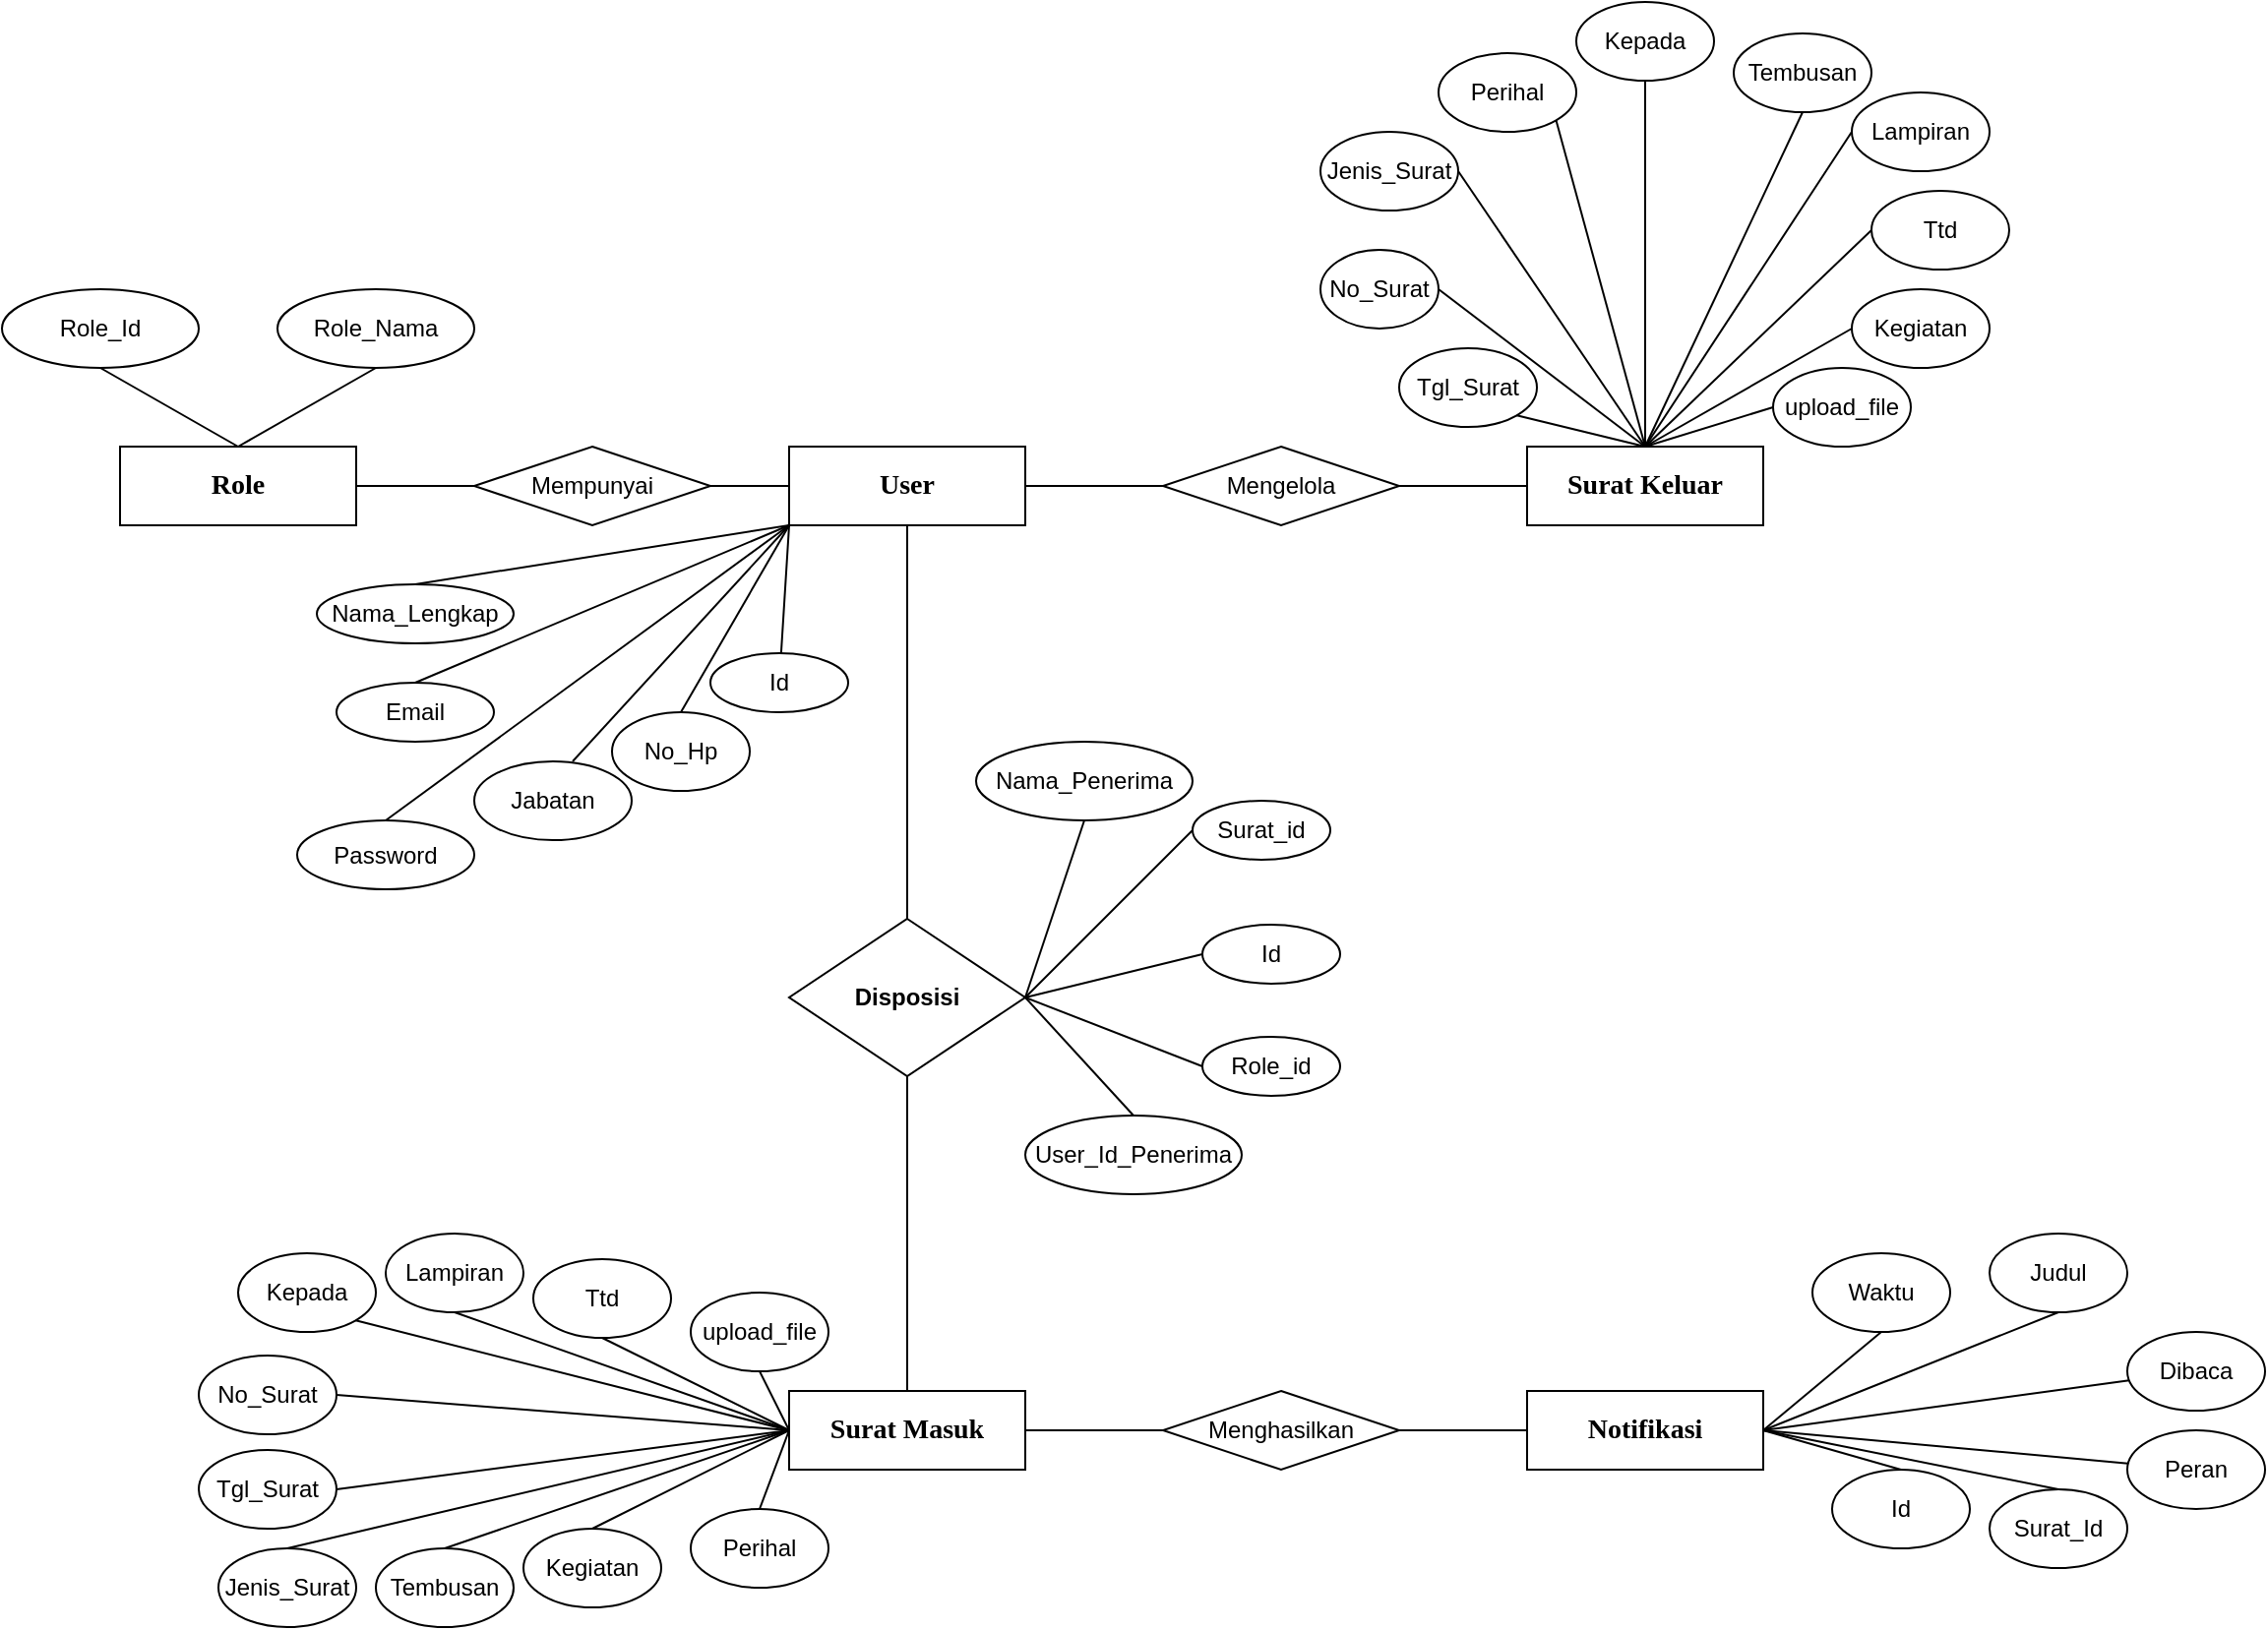 <mxfile version="21.0.6" type="device"><diagram id="R2lEEEUBdFMjLlhIrx00" name="Page-1"><mxGraphModel dx="3960" dy="2533" grid="1" gridSize="10" guides="1" tooltips="1" connect="1" arrows="1" fold="1" page="1" pageScale="1" pageWidth="850" pageHeight="1100" math="0" shadow="0" extFonts="Permanent Marker^https://fonts.googleapis.com/css?family=Permanent+Marker"><root><mxCell id="0"/><mxCell id="1" parent="0"/><mxCell id="XWUYx1Y5rwJmazg754qc-1" value="&lt;b&gt;&lt;font style=&quot;font-size: 14px;&quot; face=&quot;Times New Roman&quot;&gt;Role&lt;/font&gt;&lt;/b&gt;" style="rounded=0;whiteSpace=wrap;html=1;" parent="1" vertex="1"><mxGeometry x="-30" y="200" width="120" height="40" as="geometry"/></mxCell><mxCell id="XWUYx1Y5rwJmazg754qc-2" value="Role_Id" style="ellipse;whiteSpace=wrap;html=1;" parent="1" vertex="1"><mxGeometry x="-90" y="120" width="100" height="40" as="geometry"/></mxCell><mxCell id="XWUYx1Y5rwJmazg754qc-3" value="Role_Nama" style="ellipse;whiteSpace=wrap;html=1;" parent="1" vertex="1"><mxGeometry x="50" y="120" width="100" height="40" as="geometry"/></mxCell><mxCell id="XWUYx1Y5rwJmazg754qc-5" value="" style="endArrow=none;html=1;rounded=0;exitX=0.5;exitY=0;exitDx=0;exitDy=0;entryX=0.5;entryY=1;entryDx=0;entryDy=0;" parent="1" source="XWUYx1Y5rwJmazg754qc-1" target="XWUYx1Y5rwJmazg754qc-2" edge="1"><mxGeometry width="50" height="50" relative="1" as="geometry"><mxPoint x="350" y="320" as="sourcePoint"/><mxPoint x="400" y="270" as="targetPoint"/></mxGeometry></mxCell><mxCell id="XWUYx1Y5rwJmazg754qc-6" value="" style="endArrow=none;html=1;rounded=0;exitX=0.5;exitY=0;exitDx=0;exitDy=0;entryX=0.5;entryY=1;entryDx=0;entryDy=0;" parent="1" source="XWUYx1Y5rwJmazg754qc-1" edge="1"><mxGeometry width="50" height="50" relative="1" as="geometry"><mxPoint x="350" y="320" as="sourcePoint"/><mxPoint x="100" y="160" as="targetPoint"/></mxGeometry></mxCell><mxCell id="XWUYx1Y5rwJmazg754qc-7" value="Mempunyai" style="rhombus;whiteSpace=wrap;html=1;" parent="1" vertex="1"><mxGeometry x="150" y="200" width="120" height="40" as="geometry"/></mxCell><mxCell id="XWUYx1Y5rwJmazg754qc-8" value="&lt;font face=&quot;Times New Roman&quot;&gt;&lt;span style=&quot;font-size: 14px;&quot;&gt;&lt;b&gt;User&lt;/b&gt;&lt;/span&gt;&lt;/font&gt;" style="rounded=0;whiteSpace=wrap;html=1;" parent="1" vertex="1"><mxGeometry x="310" y="200" width="120" height="40" as="geometry"/></mxCell><mxCell id="XWUYx1Y5rwJmazg754qc-9" value="Nama_Lengkap" style="ellipse;whiteSpace=wrap;html=1;" parent="1" vertex="1"><mxGeometry x="70" y="270" width="100" height="30" as="geometry"/></mxCell><mxCell id="XWUYx1Y5rwJmazg754qc-10" value="Email" style="ellipse;whiteSpace=wrap;html=1;" parent="1" vertex="1"><mxGeometry x="80" y="320" width="80" height="30" as="geometry"/></mxCell><mxCell id="XWUYx1Y5rwJmazg754qc-11" value="Password" style="ellipse;whiteSpace=wrap;html=1;" parent="1" vertex="1"><mxGeometry x="60" y="390" width="90" height="35" as="geometry"/></mxCell><mxCell id="XWUYx1Y5rwJmazg754qc-12" value="Id" style="ellipse;whiteSpace=wrap;html=1;" parent="1" vertex="1"><mxGeometry x="270" y="305" width="70" height="30" as="geometry"/></mxCell><mxCell id="XWUYx1Y5rwJmazg754qc-13" value="No_Hp" style="ellipse;whiteSpace=wrap;html=1;" parent="1" vertex="1"><mxGeometry x="220" y="335" width="70" height="40" as="geometry"/></mxCell><mxCell id="XWUYx1Y5rwJmazg754qc-14" value="" style="endArrow=none;html=1;rounded=0;exitX=0.5;exitY=0;exitDx=0;exitDy=0;entryX=0;entryY=1;entryDx=0;entryDy=0;" parent="1" source="XWUYx1Y5rwJmazg754qc-9" target="XWUYx1Y5rwJmazg754qc-8" edge="1"><mxGeometry width="50" height="50" relative="1" as="geometry"><mxPoint x="310" y="470" as="sourcePoint"/><mxPoint x="360" y="420" as="targetPoint"/></mxGeometry></mxCell><mxCell id="XWUYx1Y5rwJmazg754qc-15" value="" style="endArrow=none;html=1;rounded=0;exitX=0.5;exitY=0;exitDx=0;exitDy=0;entryX=0;entryY=1;entryDx=0;entryDy=0;" parent="1" source="XWUYx1Y5rwJmazg754qc-10" target="XWUYx1Y5rwJmazg754qc-8" edge="1"><mxGeometry width="50" height="50" relative="1" as="geometry"><mxPoint x="310" y="470" as="sourcePoint"/><mxPoint x="360" y="420" as="targetPoint"/></mxGeometry></mxCell><mxCell id="XWUYx1Y5rwJmazg754qc-16" value="" style="endArrow=none;html=1;rounded=0;exitX=0.5;exitY=0;exitDx=0;exitDy=0;entryX=0;entryY=1;entryDx=0;entryDy=0;" parent="1" source="XWUYx1Y5rwJmazg754qc-11" target="XWUYx1Y5rwJmazg754qc-8" edge="1"><mxGeometry width="50" height="50" relative="1" as="geometry"><mxPoint x="310" y="470" as="sourcePoint"/><mxPoint x="360" y="420" as="targetPoint"/></mxGeometry></mxCell><mxCell id="XWUYx1Y5rwJmazg754qc-17" value="" style="endArrow=none;html=1;rounded=0;entryX=0;entryY=1;entryDx=0;entryDy=0;" parent="1" source="XWUYx1Y5rwJmazg754qc-12" target="XWUYx1Y5rwJmazg754qc-8" edge="1"><mxGeometry width="50" height="50" relative="1" as="geometry"><mxPoint x="470" y="330" as="sourcePoint"/><mxPoint x="360" y="420" as="targetPoint"/></mxGeometry></mxCell><mxCell id="XWUYx1Y5rwJmazg754qc-18" value="" style="endArrow=none;html=1;rounded=0;exitX=0.5;exitY=0;exitDx=0;exitDy=0;entryX=0;entryY=1;entryDx=0;entryDy=0;" parent="1" source="XWUYx1Y5rwJmazg754qc-13" edge="1" target="XWUYx1Y5rwJmazg754qc-8"><mxGeometry width="50" height="50" relative="1" as="geometry"><mxPoint x="310" y="470" as="sourcePoint"/><mxPoint x="370" y="240" as="targetPoint"/></mxGeometry></mxCell><mxCell id="XWUYx1Y5rwJmazg754qc-19" value="" style="endArrow=none;html=1;rounded=0;exitX=1;exitY=0.5;exitDx=0;exitDy=0;entryX=0;entryY=0.5;entryDx=0;entryDy=0;" parent="1" source="XWUYx1Y5rwJmazg754qc-1" target="XWUYx1Y5rwJmazg754qc-7" edge="1"><mxGeometry width="50" height="50" relative="1" as="geometry"><mxPoint x="290" y="440" as="sourcePoint"/><mxPoint x="130" y="220" as="targetPoint"/></mxGeometry></mxCell><mxCell id="XWUYx1Y5rwJmazg754qc-20" value="" style="endArrow=none;html=1;rounded=0;exitX=1;exitY=0.5;exitDx=0;exitDy=0;entryX=0;entryY=0.5;entryDx=0;entryDy=0;" parent="1" source="XWUYx1Y5rwJmazg754qc-7" target="XWUYx1Y5rwJmazg754qc-8" edge="1"><mxGeometry width="50" height="50" relative="1" as="geometry"><mxPoint x="310" y="440" as="sourcePoint"/><mxPoint x="360" y="390" as="targetPoint"/></mxGeometry></mxCell><mxCell id="XWUYx1Y5rwJmazg754qc-21" value="Mengelola" style="rhombus;whiteSpace=wrap;html=1;" parent="1" vertex="1"><mxGeometry x="500" y="200" width="120" height="40" as="geometry"/></mxCell><mxCell id="XWUYx1Y5rwJmazg754qc-22" value="" style="endArrow=none;html=1;rounded=0;exitX=1;exitY=0.5;exitDx=0;exitDy=0;" parent="1" source="XWUYx1Y5rwJmazg754qc-8" edge="1"><mxGeometry width="50" height="50" relative="1" as="geometry"><mxPoint x="370" y="370" as="sourcePoint"/><mxPoint x="500" y="220" as="targetPoint"/></mxGeometry></mxCell><mxCell id="XWUYx1Y5rwJmazg754qc-23" value="&lt;font face=&quot;Times New Roman&quot;&gt;&lt;span style=&quot;font-size: 14px;&quot;&gt;&lt;b&gt;Surat Keluar&lt;/b&gt;&lt;/span&gt;&lt;/font&gt;" style="rounded=0;whiteSpace=wrap;html=1;" parent="1" vertex="1"><mxGeometry x="685" y="200" width="120" height="40" as="geometry"/></mxCell><mxCell id="XWUYx1Y5rwJmazg754qc-24" value="" style="endArrow=none;html=1;rounded=0;exitX=1;exitY=0.5;exitDx=0;exitDy=0;entryX=0;entryY=0.5;entryDx=0;entryDy=0;" parent="1" source="XWUYx1Y5rwJmazg754qc-21" target="XWUYx1Y5rwJmazg754qc-23" edge="1"><mxGeometry width="50" height="50" relative="1" as="geometry"><mxPoint x="640" y="420" as="sourcePoint"/><mxPoint x="690" y="370" as="targetPoint"/></mxGeometry></mxCell><mxCell id="I5jnX64AX6wYiKy7wTd_-1" value="Jabatan" style="ellipse;whiteSpace=wrap;html=1;" vertex="1" parent="1"><mxGeometry x="150" y="360" width="80" height="40" as="geometry"/></mxCell><mxCell id="I5jnX64AX6wYiKy7wTd_-3" value="Tgl_Surat" style="ellipse;whiteSpace=wrap;html=1;" vertex="1" parent="1"><mxGeometry x="620" y="150" width="70" height="40" as="geometry"/></mxCell><mxCell id="I5jnX64AX6wYiKy7wTd_-4" value="No_Surat" style="ellipse;whiteSpace=wrap;html=1;" vertex="1" parent="1"><mxGeometry x="580" y="100" width="60" height="40" as="geometry"/></mxCell><mxCell id="I5jnX64AX6wYiKy7wTd_-5" value="Jenis_Surat" style="ellipse;whiteSpace=wrap;html=1;" vertex="1" parent="1"><mxGeometry x="580" y="40" width="70" height="40" as="geometry"/></mxCell><mxCell id="I5jnX64AX6wYiKy7wTd_-6" value="Perihal" style="ellipse;whiteSpace=wrap;html=1;" vertex="1" parent="1"><mxGeometry x="640" width="70" height="40" as="geometry"/></mxCell><mxCell id="I5jnX64AX6wYiKy7wTd_-7" value="Kepada" style="ellipse;whiteSpace=wrap;html=1;" vertex="1" parent="1"><mxGeometry x="710" y="-26" width="70" height="40" as="geometry"/></mxCell><mxCell id="I5jnX64AX6wYiKy7wTd_-8" value="Tembusan" style="ellipse;whiteSpace=wrap;html=1;" vertex="1" parent="1"><mxGeometry x="790" y="-10" width="70" height="40" as="geometry"/></mxCell><mxCell id="I5jnX64AX6wYiKy7wTd_-9" value="Lampiran" style="ellipse;whiteSpace=wrap;html=1;" vertex="1" parent="1"><mxGeometry x="850" y="20" width="70" height="40" as="geometry"/></mxCell><mxCell id="I5jnX64AX6wYiKy7wTd_-10" value="Ttd" style="ellipse;whiteSpace=wrap;html=1;" vertex="1" parent="1"><mxGeometry x="860" y="70" width="70" height="40" as="geometry"/></mxCell><mxCell id="I5jnX64AX6wYiKy7wTd_-11" value="upload_file" style="ellipse;whiteSpace=wrap;html=1;" vertex="1" parent="1"><mxGeometry x="810" y="160" width="70" height="40" as="geometry"/></mxCell><mxCell id="I5jnX64AX6wYiKy7wTd_-12" value="Kegiatan" style="ellipse;whiteSpace=wrap;html=1;" vertex="1" parent="1"><mxGeometry x="850" y="120" width="70" height="40" as="geometry"/></mxCell><mxCell id="I5jnX64AX6wYiKy7wTd_-13" value="" style="endArrow=none;html=1;rounded=0;exitX=0.5;exitY=0;exitDx=0;exitDy=0;entryX=1;entryY=1;entryDx=0;entryDy=0;" edge="1" parent="1" source="XWUYx1Y5rwJmazg754qc-23" target="I5jnX64AX6wYiKy7wTd_-3"><mxGeometry width="50" height="50" relative="1" as="geometry"><mxPoint x="520" y="270" as="sourcePoint"/><mxPoint x="570" y="220" as="targetPoint"/></mxGeometry></mxCell><mxCell id="I5jnX64AX6wYiKy7wTd_-14" value="" style="endArrow=none;html=1;rounded=0;exitX=0.5;exitY=0;exitDx=0;exitDy=0;entryX=1;entryY=0.5;entryDx=0;entryDy=0;" edge="1" parent="1" source="XWUYx1Y5rwJmazg754qc-23" target="I5jnX64AX6wYiKy7wTd_-4"><mxGeometry width="50" height="50" relative="1" as="geometry"><mxPoint x="755" y="210" as="sourcePoint"/><mxPoint x="700" y="180" as="targetPoint"/></mxGeometry></mxCell><mxCell id="I5jnX64AX6wYiKy7wTd_-15" value="" style="endArrow=none;html=1;rounded=0;exitX=0.5;exitY=0;exitDx=0;exitDy=0;entryX=1;entryY=0.5;entryDx=0;entryDy=0;" edge="1" parent="1" source="XWUYx1Y5rwJmazg754qc-23" target="I5jnX64AX6wYiKy7wTd_-5"><mxGeometry width="50" height="50" relative="1" as="geometry"><mxPoint x="765" y="220" as="sourcePoint"/><mxPoint x="710" y="190" as="targetPoint"/></mxGeometry></mxCell><mxCell id="I5jnX64AX6wYiKy7wTd_-16" value="" style="endArrow=none;html=1;rounded=0;entryX=1;entryY=1;entryDx=0;entryDy=0;exitX=0.5;exitY=0;exitDx=0;exitDy=0;" edge="1" parent="1" source="XWUYx1Y5rwJmazg754qc-23" target="I5jnX64AX6wYiKy7wTd_-6"><mxGeometry width="50" height="50" relative="1" as="geometry"><mxPoint x="740" y="200" as="sourcePoint"/><mxPoint x="660" y="70" as="targetPoint"/></mxGeometry></mxCell><mxCell id="I5jnX64AX6wYiKy7wTd_-17" value="" style="endArrow=none;html=1;rounded=0;entryX=0.5;entryY=1;entryDx=0;entryDy=0;exitX=0.5;exitY=0;exitDx=0;exitDy=0;" edge="1" parent="1" source="XWUYx1Y5rwJmazg754qc-23" target="I5jnX64AX6wYiKy7wTd_-7"><mxGeometry width="50" height="50" relative="1" as="geometry"><mxPoint x="745" y="190" as="sourcePoint"/><mxPoint x="710" y="44" as="targetPoint"/></mxGeometry></mxCell><mxCell id="I5jnX64AX6wYiKy7wTd_-18" value="" style="endArrow=none;html=1;rounded=0;entryX=0.5;entryY=1;entryDx=0;entryDy=0;exitX=0.5;exitY=0;exitDx=0;exitDy=0;" edge="1" parent="1" source="XWUYx1Y5rwJmazg754qc-23" target="I5jnX64AX6wYiKy7wTd_-8"><mxGeometry width="50" height="50" relative="1" as="geometry"><mxPoint x="755" y="210" as="sourcePoint"/><mxPoint x="755" y="24" as="targetPoint"/></mxGeometry></mxCell><mxCell id="I5jnX64AX6wYiKy7wTd_-19" value="" style="endArrow=none;html=1;rounded=0;entryX=0;entryY=0.5;entryDx=0;entryDy=0;exitX=0.5;exitY=0;exitDx=0;exitDy=0;" edge="1" parent="1" source="XWUYx1Y5rwJmazg754qc-23" target="I5jnX64AX6wYiKy7wTd_-9"><mxGeometry width="50" height="50" relative="1" as="geometry"><mxPoint x="755" y="210" as="sourcePoint"/><mxPoint x="835" y="40" as="targetPoint"/></mxGeometry></mxCell><mxCell id="I5jnX64AX6wYiKy7wTd_-20" value="" style="endArrow=none;html=1;rounded=0;entryX=0;entryY=0.5;entryDx=0;entryDy=0;exitX=0.5;exitY=0;exitDx=0;exitDy=0;" edge="1" parent="1" source="XWUYx1Y5rwJmazg754qc-23" target="I5jnX64AX6wYiKy7wTd_-10"><mxGeometry width="50" height="50" relative="1" as="geometry"><mxPoint x="755" y="210" as="sourcePoint"/><mxPoint x="860" y="50" as="targetPoint"/></mxGeometry></mxCell><mxCell id="I5jnX64AX6wYiKy7wTd_-21" value="" style="endArrow=none;html=1;rounded=0;entryX=0;entryY=0.5;entryDx=0;entryDy=0;exitX=0.5;exitY=0;exitDx=0;exitDy=0;" edge="1" parent="1" source="XWUYx1Y5rwJmazg754qc-23" target="I5jnX64AX6wYiKy7wTd_-12"><mxGeometry width="50" height="50" relative="1" as="geometry"><mxPoint x="750" y="200" as="sourcePoint"/><mxPoint x="870" y="100" as="targetPoint"/></mxGeometry></mxCell><mxCell id="I5jnX64AX6wYiKy7wTd_-22" value="" style="endArrow=none;html=1;rounded=0;entryX=0;entryY=0.5;entryDx=0;entryDy=0;exitX=0.5;exitY=0;exitDx=0;exitDy=0;" edge="1" parent="1" source="XWUYx1Y5rwJmazg754qc-23" target="I5jnX64AX6wYiKy7wTd_-11"><mxGeometry width="50" height="50" relative="1" as="geometry"><mxPoint x="765" y="220" as="sourcePoint"/><mxPoint x="880" y="110" as="targetPoint"/></mxGeometry></mxCell><mxCell id="I5jnX64AX6wYiKy7wTd_-23" value="" style="endArrow=none;html=1;rounded=0;" edge="1" parent="1"><mxGeometry width="50" height="50" relative="1" as="geometry"><mxPoint x="310" y="240" as="sourcePoint"/><mxPoint x="200" y="360" as="targetPoint"/></mxGeometry></mxCell><mxCell id="I5jnX64AX6wYiKy7wTd_-25" value="" style="endArrow=none;html=1;rounded=0;entryX=0.5;entryY=1;entryDx=0;entryDy=0;" edge="1" parent="1" target="XWUYx1Y5rwJmazg754qc-8"><mxGeometry width="50" height="50" relative="1" as="geometry"><mxPoint x="370" y="440" as="sourcePoint"/><mxPoint x="370" y="290" as="targetPoint"/></mxGeometry></mxCell><mxCell id="I5jnX64AX6wYiKy7wTd_-26" value="&lt;b&gt;Disposisi&lt;/b&gt;" style="rhombus;whiteSpace=wrap;html=1;" vertex="1" parent="1"><mxGeometry x="310" y="440" width="120" height="80" as="geometry"/></mxCell><mxCell id="I5jnX64AX6wYiKy7wTd_-48" value="&lt;font face=&quot;Times New Roman&quot;&gt;&lt;span style=&quot;font-size: 14px;&quot;&gt;&lt;b&gt;Surat Masuk&lt;/b&gt;&lt;/span&gt;&lt;/font&gt;" style="rounded=0;whiteSpace=wrap;html=1;" vertex="1" parent="1"><mxGeometry x="310" y="680" width="120" height="40" as="geometry"/></mxCell><mxCell id="I5jnX64AX6wYiKy7wTd_-50" value="Tgl_Surat" style="ellipse;whiteSpace=wrap;html=1;" vertex="1" parent="1"><mxGeometry x="10" y="710" width="70" height="40" as="geometry"/></mxCell><mxCell id="I5jnX64AX6wYiKy7wTd_-51" value="No_Surat" style="ellipse;whiteSpace=wrap;html=1;" vertex="1" parent="1"><mxGeometry x="10" y="662" width="70" height="40" as="geometry"/></mxCell><mxCell id="I5jnX64AX6wYiKy7wTd_-52" value="Jenis_Surat" style="ellipse;whiteSpace=wrap;html=1;" vertex="1" parent="1"><mxGeometry x="20" y="760" width="70" height="40" as="geometry"/></mxCell><mxCell id="I5jnX64AX6wYiKy7wTd_-53" value="Perihal" style="ellipse;whiteSpace=wrap;html=1;" vertex="1" parent="1"><mxGeometry x="260" y="740" width="70" height="40" as="geometry"/></mxCell><mxCell id="I5jnX64AX6wYiKy7wTd_-54" value="Kepada" style="ellipse;whiteSpace=wrap;html=1;" vertex="1" parent="1"><mxGeometry x="30" y="610" width="70" height="40" as="geometry"/></mxCell><mxCell id="I5jnX64AX6wYiKy7wTd_-55" value="Tembusan" style="ellipse;whiteSpace=wrap;html=1;" vertex="1" parent="1"><mxGeometry x="100" y="760" width="70" height="40" as="geometry"/></mxCell><mxCell id="I5jnX64AX6wYiKy7wTd_-56" value="Lampiran" style="ellipse;whiteSpace=wrap;html=1;" vertex="1" parent="1"><mxGeometry x="105" y="600" width="70" height="40" as="geometry"/></mxCell><mxCell id="I5jnX64AX6wYiKy7wTd_-57" value="upload_file" style="ellipse;whiteSpace=wrap;html=1;" vertex="1" parent="1"><mxGeometry x="260" y="630" width="70" height="40" as="geometry"/></mxCell><mxCell id="I5jnX64AX6wYiKy7wTd_-58" value="Kegiatan" style="ellipse;whiteSpace=wrap;html=1;" vertex="1" parent="1"><mxGeometry x="175" y="750" width="70" height="40" as="geometry"/></mxCell><mxCell id="I5jnX64AX6wYiKy7wTd_-70" value="Ttd" style="ellipse;whiteSpace=wrap;html=1;" vertex="1" parent="1"><mxGeometry x="180" y="613" width="70" height="40" as="geometry"/></mxCell><mxCell id="I5jnX64AX6wYiKy7wTd_-71" value="" style="endArrow=none;html=1;rounded=0;exitX=0.5;exitY=1;exitDx=0;exitDy=0;entryX=0.5;entryY=0;entryDx=0;entryDy=0;" edge="1" parent="1" source="I5jnX64AX6wYiKy7wTd_-26" target="I5jnX64AX6wYiKy7wTd_-48"><mxGeometry width="50" height="50" relative="1" as="geometry"><mxPoint x="360" y="740" as="sourcePoint"/><mxPoint x="410" y="690" as="targetPoint"/></mxGeometry></mxCell><mxCell id="I5jnX64AX6wYiKy7wTd_-73" value="" style="endArrow=none;html=1;rounded=0;exitX=0;exitY=0.5;exitDx=0;exitDy=0;entryX=0.5;entryY=1;entryDx=0;entryDy=0;" edge="1" parent="1" source="I5jnX64AX6wYiKy7wTd_-48" target="I5jnX64AX6wYiKy7wTd_-57"><mxGeometry width="50" height="50" relative="1" as="geometry"><mxPoint x="390" y="720" as="sourcePoint"/><mxPoint x="440" y="670" as="targetPoint"/></mxGeometry></mxCell><mxCell id="I5jnX64AX6wYiKy7wTd_-74" value="" style="endArrow=none;html=1;rounded=0;exitX=0;exitY=0.5;exitDx=0;exitDy=0;entryX=0.5;entryY=0;entryDx=0;entryDy=0;" edge="1" parent="1" source="I5jnX64AX6wYiKy7wTd_-48" target="I5jnX64AX6wYiKy7wTd_-53"><mxGeometry width="50" height="50" relative="1" as="geometry"><mxPoint x="390" y="720" as="sourcePoint"/><mxPoint x="440" y="670" as="targetPoint"/></mxGeometry></mxCell><mxCell id="I5jnX64AX6wYiKy7wTd_-75" value="" style="endArrow=none;html=1;rounded=0;exitX=0.5;exitY=1;exitDx=0;exitDy=0;entryX=0;entryY=0.5;entryDx=0;entryDy=0;" edge="1" parent="1" source="I5jnX64AX6wYiKy7wTd_-70" target="I5jnX64AX6wYiKy7wTd_-48"><mxGeometry width="50" height="50" relative="1" as="geometry"><mxPoint x="320" y="710" as="sourcePoint"/><mxPoint x="285" y="730" as="targetPoint"/></mxGeometry></mxCell><mxCell id="I5jnX64AX6wYiKy7wTd_-76" value="" style="endArrow=none;html=1;rounded=0;entryX=0.5;entryY=0;entryDx=0;entryDy=0;" edge="1" parent="1" target="I5jnX64AX6wYiKy7wTd_-58"><mxGeometry width="50" height="50" relative="1" as="geometry"><mxPoint x="310" y="700" as="sourcePoint"/><mxPoint x="440" y="670" as="targetPoint"/></mxGeometry></mxCell><mxCell id="I5jnX64AX6wYiKy7wTd_-77" value="" style="endArrow=none;html=1;rounded=0;entryX=0.5;entryY=1;entryDx=0;entryDy=0;" edge="1" parent="1" target="I5jnX64AX6wYiKy7wTd_-56"><mxGeometry width="50" height="50" relative="1" as="geometry"><mxPoint x="310" y="700" as="sourcePoint"/><mxPoint x="440" y="670" as="targetPoint"/></mxGeometry></mxCell><mxCell id="I5jnX64AX6wYiKy7wTd_-78" value="" style="endArrow=none;html=1;rounded=0;entryX=0.5;entryY=0;entryDx=0;entryDy=0;" edge="1" parent="1" target="I5jnX64AX6wYiKy7wTd_-55"><mxGeometry width="50" height="50" relative="1" as="geometry"><mxPoint x="310" y="700" as="sourcePoint"/><mxPoint x="150" y="650" as="targetPoint"/></mxGeometry></mxCell><mxCell id="I5jnX64AX6wYiKy7wTd_-79" value="" style="endArrow=none;html=1;rounded=0;entryX=0.5;entryY=0;entryDx=0;entryDy=0;" edge="1" parent="1" target="I5jnX64AX6wYiKy7wTd_-52"><mxGeometry width="50" height="50" relative="1" as="geometry"><mxPoint x="310" y="700" as="sourcePoint"/><mxPoint x="145" y="770" as="targetPoint"/></mxGeometry></mxCell><mxCell id="I5jnX64AX6wYiKy7wTd_-80" value="" style="endArrow=none;html=1;rounded=0;entryX=1;entryY=1;entryDx=0;entryDy=0;" edge="1" parent="1" target="I5jnX64AX6wYiKy7wTd_-54"><mxGeometry width="50" height="50" relative="1" as="geometry"><mxPoint x="310" y="700" as="sourcePoint"/><mxPoint x="65" y="770" as="targetPoint"/></mxGeometry></mxCell><mxCell id="I5jnX64AX6wYiKy7wTd_-81" value="" style="endArrow=none;html=1;rounded=0;entryX=1;entryY=0.5;entryDx=0;entryDy=0;" edge="1" parent="1" target="I5jnX64AX6wYiKy7wTd_-51"><mxGeometry width="50" height="50" relative="1" as="geometry"><mxPoint x="310" y="700" as="sourcePoint"/><mxPoint x="100" y="654" as="targetPoint"/></mxGeometry></mxCell><mxCell id="I5jnX64AX6wYiKy7wTd_-82" value="" style="endArrow=none;html=1;rounded=0;entryX=1;entryY=0.5;entryDx=0;entryDy=0;" edge="1" parent="1" target="I5jnX64AX6wYiKy7wTd_-50"><mxGeometry width="50" height="50" relative="1" as="geometry"><mxPoint x="310" y="700" as="sourcePoint"/><mxPoint x="90" y="680" as="targetPoint"/></mxGeometry></mxCell><mxCell id="I5jnX64AX6wYiKy7wTd_-84" value="Menghasilkan" style="rhombus;whiteSpace=wrap;html=1;" vertex="1" parent="1"><mxGeometry x="500" y="680" width="120" height="40" as="geometry"/></mxCell><mxCell id="I5jnX64AX6wYiKy7wTd_-85" value="" style="endArrow=none;html=1;rounded=0;exitX=1;exitY=0.5;exitDx=0;exitDy=0;entryX=0;entryY=0.5;entryDx=0;entryDy=0;" edge="1" parent="1" source="I5jnX64AX6wYiKy7wTd_-48" target="I5jnX64AX6wYiKy7wTd_-84"><mxGeometry width="50" height="50" relative="1" as="geometry"><mxPoint x="490" y="420" as="sourcePoint"/><mxPoint x="540" y="370" as="targetPoint"/></mxGeometry></mxCell><mxCell id="I5jnX64AX6wYiKy7wTd_-89" value="&lt;font face=&quot;Times New Roman&quot;&gt;&lt;span style=&quot;font-size: 14px;&quot;&gt;&lt;b&gt;Notifikasi&lt;/b&gt;&lt;/span&gt;&lt;/font&gt;" style="rounded=0;whiteSpace=wrap;html=1;" vertex="1" parent="1"><mxGeometry x="685" y="680" width="120" height="40" as="geometry"/></mxCell><mxCell id="I5jnX64AX6wYiKy7wTd_-90" value="" style="endArrow=none;html=1;rounded=0;exitX=1;exitY=0.5;exitDx=0;exitDy=0;entryX=0;entryY=0.5;entryDx=0;entryDy=0;" edge="1" parent="1" source="I5jnX64AX6wYiKy7wTd_-84" target="I5jnX64AX6wYiKy7wTd_-89"><mxGeometry width="50" height="50" relative="1" as="geometry"><mxPoint x="440" y="710" as="sourcePoint"/><mxPoint x="510" y="710" as="targetPoint"/></mxGeometry></mxCell><mxCell id="I5jnX64AX6wYiKy7wTd_-91" value="Id" style="ellipse;whiteSpace=wrap;html=1;" vertex="1" parent="1"><mxGeometry x="840" y="720" width="70" height="40" as="geometry"/></mxCell><mxCell id="I5jnX64AX6wYiKy7wTd_-92" value="Judul" style="ellipse;whiteSpace=wrap;html=1;" vertex="1" parent="1"><mxGeometry x="920" y="600" width="70" height="40" as="geometry"/></mxCell><mxCell id="I5jnX64AX6wYiKy7wTd_-93" value="Surat_Id" style="ellipse;whiteSpace=wrap;html=1;" vertex="1" parent="1"><mxGeometry x="920" y="730" width="70" height="40" as="geometry"/></mxCell><mxCell id="I5jnX64AX6wYiKy7wTd_-94" value="Dibaca" style="ellipse;whiteSpace=wrap;html=1;" vertex="1" parent="1"><mxGeometry x="990" y="650" width="70" height="40" as="geometry"/></mxCell><mxCell id="I5jnX64AX6wYiKy7wTd_-95" value="Peran" style="ellipse;whiteSpace=wrap;html=1;" vertex="1" parent="1"><mxGeometry x="990" y="700" width="70" height="40" as="geometry"/></mxCell><mxCell id="I5jnX64AX6wYiKy7wTd_-96" value="Waktu" style="ellipse;whiteSpace=wrap;html=1;" vertex="1" parent="1"><mxGeometry x="830" y="610" width="70" height="40" as="geometry"/></mxCell><mxCell id="I5jnX64AX6wYiKy7wTd_-98" value="" style="endArrow=none;html=1;rounded=0;exitX=0.5;exitY=1;exitDx=0;exitDy=0;entryX=1;entryY=0.5;entryDx=0;entryDy=0;" edge="1" parent="1" source="I5jnX64AX6wYiKy7wTd_-96" target="I5jnX64AX6wYiKy7wTd_-89"><mxGeometry width="50" height="50" relative="1" as="geometry"><mxPoint x="370" y="770" as="sourcePoint"/><mxPoint x="420" y="720" as="targetPoint"/></mxGeometry></mxCell><mxCell id="I5jnX64AX6wYiKy7wTd_-99" value="" style="endArrow=none;html=1;rounded=0;exitX=0.5;exitY=0;exitDx=0;exitDy=0;entryX=1;entryY=0.5;entryDx=0;entryDy=0;" edge="1" parent="1" source="I5jnX64AX6wYiKy7wTd_-91" target="I5jnX64AX6wYiKy7wTd_-89"><mxGeometry width="50" height="50" relative="1" as="geometry"><mxPoint x="875" y="660" as="sourcePoint"/><mxPoint x="810" y="700" as="targetPoint"/></mxGeometry></mxCell><mxCell id="I5jnX64AX6wYiKy7wTd_-100" value="" style="endArrow=none;html=1;rounded=0;exitX=0.5;exitY=1;exitDx=0;exitDy=0;entryX=1;entryY=0.5;entryDx=0;entryDy=0;" edge="1" parent="1" source="I5jnX64AX6wYiKy7wTd_-92" target="I5jnX64AX6wYiKy7wTd_-89"><mxGeometry width="50" height="50" relative="1" as="geometry"><mxPoint x="370" y="770" as="sourcePoint"/><mxPoint x="420" y="720" as="targetPoint"/></mxGeometry></mxCell><mxCell id="I5jnX64AX6wYiKy7wTd_-101" value="" style="endArrow=none;html=1;rounded=0;exitX=1;exitY=0.5;exitDx=0;exitDy=0;entryX=0.5;entryY=0;entryDx=0;entryDy=0;" edge="1" parent="1" source="I5jnX64AX6wYiKy7wTd_-89" target="I5jnX64AX6wYiKy7wTd_-93"><mxGeometry width="50" height="50" relative="1" as="geometry"><mxPoint x="370" y="770" as="sourcePoint"/><mxPoint x="420" y="720" as="targetPoint"/></mxGeometry></mxCell><mxCell id="I5jnX64AX6wYiKy7wTd_-102" value="" style="endArrow=none;html=1;rounded=0;exitX=1;exitY=0.5;exitDx=0;exitDy=0;" edge="1" parent="1" source="I5jnX64AX6wYiKy7wTd_-89" target="I5jnX64AX6wYiKy7wTd_-95"><mxGeometry width="50" height="50" relative="1" as="geometry"><mxPoint x="370" y="770" as="sourcePoint"/><mxPoint x="420" y="720" as="targetPoint"/></mxGeometry></mxCell><mxCell id="I5jnX64AX6wYiKy7wTd_-103" value="" style="endArrow=none;html=1;rounded=0;entryX=1;entryY=0.5;entryDx=0;entryDy=0;" edge="1" parent="1" source="I5jnX64AX6wYiKy7wTd_-94" target="I5jnX64AX6wYiKy7wTd_-89"><mxGeometry width="50" height="50" relative="1" as="geometry"><mxPoint x="370" y="770" as="sourcePoint"/><mxPoint x="420" y="720" as="targetPoint"/></mxGeometry></mxCell><mxCell id="I5jnX64AX6wYiKy7wTd_-104" value="Nama_Penerima" style="ellipse;whiteSpace=wrap;html=1;" vertex="1" parent="1"><mxGeometry x="405" y="350" width="110" height="40" as="geometry"/></mxCell><mxCell id="I5jnX64AX6wYiKy7wTd_-105" value="User_Id_Penerima" style="ellipse;whiteSpace=wrap;html=1;" vertex="1" parent="1"><mxGeometry x="430" y="540" width="110" height="40" as="geometry"/></mxCell><mxCell id="I5jnX64AX6wYiKy7wTd_-106" value="Id" style="ellipse;whiteSpace=wrap;html=1;" vertex="1" parent="1"><mxGeometry x="520" y="443" width="70" height="30" as="geometry"/></mxCell><mxCell id="I5jnX64AX6wYiKy7wTd_-107" value="Surat_id" style="ellipse;whiteSpace=wrap;html=1;" vertex="1" parent="1"><mxGeometry x="515" y="380" width="70" height="30" as="geometry"/></mxCell><mxCell id="I5jnX64AX6wYiKy7wTd_-108" value="Role_id" style="ellipse;whiteSpace=wrap;html=1;" vertex="1" parent="1"><mxGeometry x="520" y="500" width="70" height="30" as="geometry"/></mxCell><mxCell id="I5jnX64AX6wYiKy7wTd_-114" value="" style="endArrow=none;html=1;rounded=0;exitX=1;exitY=0.5;exitDx=0;exitDy=0;entryX=0.5;entryY=1;entryDx=0;entryDy=0;" edge="1" parent="1" source="I5jnX64AX6wYiKy7wTd_-26" target="I5jnX64AX6wYiKy7wTd_-104"><mxGeometry width="50" height="50" relative="1" as="geometry"><mxPoint x="520" y="550" as="sourcePoint"/><mxPoint x="570" y="500" as="targetPoint"/></mxGeometry></mxCell><mxCell id="I5jnX64AX6wYiKy7wTd_-115" value="" style="endArrow=none;html=1;rounded=0;entryX=0.5;entryY=0;entryDx=0;entryDy=0;" edge="1" parent="1" target="I5jnX64AX6wYiKy7wTd_-105"><mxGeometry width="50" height="50" relative="1" as="geometry"><mxPoint x="430" y="480" as="sourcePoint"/><mxPoint x="470" y="400" as="targetPoint"/></mxGeometry></mxCell><mxCell id="I5jnX64AX6wYiKy7wTd_-117" value="" style="endArrow=none;html=1;rounded=0;entryX=0;entryY=0.5;entryDx=0;entryDy=0;" edge="1" parent="1" target="I5jnX64AX6wYiKy7wTd_-107"><mxGeometry width="50" height="50" relative="1" as="geometry"><mxPoint x="430" y="480" as="sourcePoint"/><mxPoint x="580" y="500" as="targetPoint"/></mxGeometry></mxCell><mxCell id="I5jnX64AX6wYiKy7wTd_-118" value="" style="endArrow=none;html=1;rounded=0;entryX=0;entryY=0.5;entryDx=0;entryDy=0;exitX=1;exitY=0.5;exitDx=0;exitDy=0;" edge="1" parent="1" source="I5jnX64AX6wYiKy7wTd_-26" target="I5jnX64AX6wYiKy7wTd_-106"><mxGeometry width="50" height="50" relative="1" as="geometry"><mxPoint x="440" y="490" as="sourcePoint"/><mxPoint x="525" y="405" as="targetPoint"/></mxGeometry></mxCell><mxCell id="I5jnX64AX6wYiKy7wTd_-119" value="" style="endArrow=none;html=1;rounded=0;entryX=0;entryY=0.5;entryDx=0;entryDy=0;" edge="1" parent="1" target="I5jnX64AX6wYiKy7wTd_-108"><mxGeometry width="50" height="50" relative="1" as="geometry"><mxPoint x="430" y="480" as="sourcePoint"/><mxPoint x="530" y="468" as="targetPoint"/></mxGeometry></mxCell></root></mxGraphModel></diagram></mxfile>
